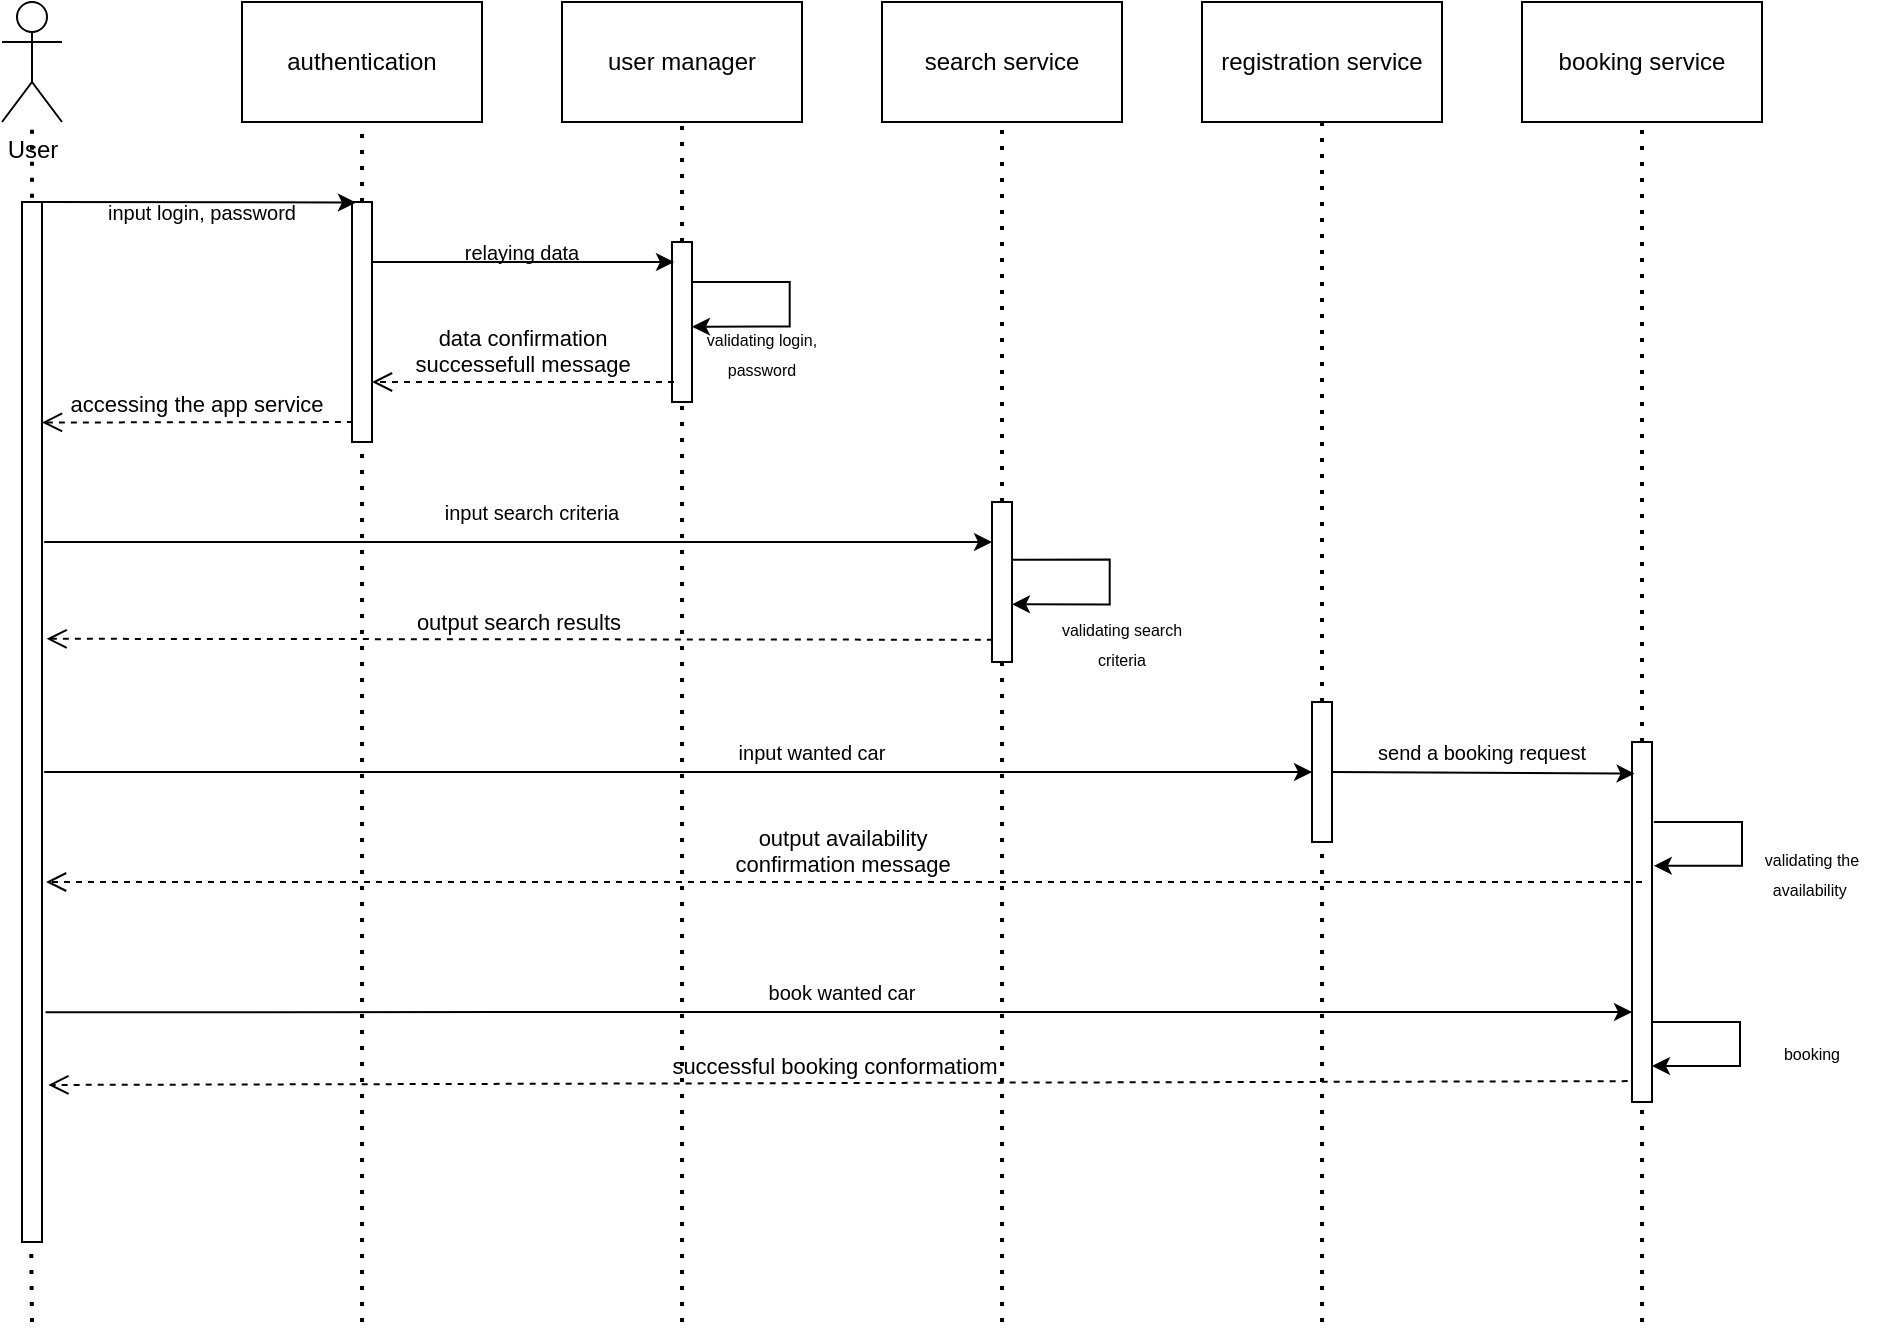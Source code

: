 <mxfile version="24.0.2" type="github">
  <diagram name="Страница — 1" id="S3UpfY37bpJ4w3DLsQnd">
    <mxGraphModel dx="1195" dy="627" grid="1" gridSize="10" guides="1" tooltips="1" connect="1" arrows="1" fold="1" page="1" pageScale="1" pageWidth="827" pageHeight="1169" math="0" shadow="0">
      <root>
        <mxCell id="0" />
        <mxCell id="1" parent="0" />
        <mxCell id="bszZs-Kzh6Q2ry-nlEX2-1" value="User" style="shape=umlActor;verticalLabelPosition=bottom;verticalAlign=top;html=1;outlineConnect=0;" parent="1" vertex="1">
          <mxGeometry x="40" y="20" width="30" height="60" as="geometry" />
        </mxCell>
        <mxCell id="bszZs-Kzh6Q2ry-nlEX2-4" value="authentication" style="rounded=0;whiteSpace=wrap;html=1;" parent="1" vertex="1">
          <mxGeometry x="160" y="20" width="120" height="60" as="geometry" />
        </mxCell>
        <mxCell id="bszZs-Kzh6Q2ry-nlEX2-5" value="user manager" style="rounded=0;whiteSpace=wrap;html=1;" parent="1" vertex="1">
          <mxGeometry x="320" y="20" width="120" height="60" as="geometry" />
        </mxCell>
        <mxCell id="bszZs-Kzh6Q2ry-nlEX2-6" value="search service" style="rounded=0;whiteSpace=wrap;html=1;" parent="1" vertex="1">
          <mxGeometry x="480" y="20" width="120" height="60" as="geometry" />
        </mxCell>
        <mxCell id="bszZs-Kzh6Q2ry-nlEX2-7" value="registration service" style="rounded=0;whiteSpace=wrap;html=1;" parent="1" vertex="1">
          <mxGeometry x="640" y="20" width="120" height="60" as="geometry" />
        </mxCell>
        <mxCell id="bszZs-Kzh6Q2ry-nlEX2-8" value="booking service" style="rounded=0;whiteSpace=wrap;html=1;" parent="1" vertex="1">
          <mxGeometry x="800" y="20" width="120" height="60" as="geometry" />
        </mxCell>
        <mxCell id="bszZs-Kzh6Q2ry-nlEX2-9" value="" style="rounded=0;whiteSpace=wrap;html=1;" parent="1" vertex="1">
          <mxGeometry x="50" y="120" width="10" height="520" as="geometry" />
        </mxCell>
        <mxCell id="bszZs-Kzh6Q2ry-nlEX2-10" value="" style="rounded=0;whiteSpace=wrap;html=1;" parent="1" vertex="1">
          <mxGeometry x="215" y="120" width="10" height="120" as="geometry" />
        </mxCell>
        <mxCell id="bszZs-Kzh6Q2ry-nlEX2-14" value="&lt;font style=&quot;font-size: 10px;&quot;&gt;input login, password&lt;/font&gt;" style="text;html=1;align=center;verticalAlign=middle;whiteSpace=wrap;rounded=0;" parent="1" vertex="1">
          <mxGeometry x="70" y="120" width="140" height="10" as="geometry" />
        </mxCell>
        <mxCell id="bszZs-Kzh6Q2ry-nlEX2-16" value="" style="rounded=0;whiteSpace=wrap;html=1;" parent="1" vertex="1">
          <mxGeometry x="375" y="140" width="10" height="80" as="geometry" />
        </mxCell>
        <mxCell id="bszZs-Kzh6Q2ry-nlEX2-17" value="" style="endArrow=classic;html=1;rounded=0;exitX=0.903;exitY=0.028;exitDx=0;exitDy=0;exitPerimeter=0;entryX=0.1;entryY=0.04;entryDx=0;entryDy=0;entryPerimeter=0;" parent="1" edge="1">
          <mxGeometry width="50" height="50" relative="1" as="geometry">
            <mxPoint x="60.0" y="120.0" as="sourcePoint" />
            <mxPoint x="216.97" y="120.24" as="targetPoint" />
          </mxGeometry>
        </mxCell>
        <mxCell id="bszZs-Kzh6Q2ry-nlEX2-18" value="" style="endArrow=classic;html=1;rounded=0;entryX=0.1;entryY=0.125;entryDx=0;entryDy=0;entryPerimeter=0;exitX=1;exitY=0.25;exitDx=0;exitDy=0;" parent="1" source="bszZs-Kzh6Q2ry-nlEX2-10" target="bszZs-Kzh6Q2ry-nlEX2-16" edge="1">
          <mxGeometry width="50" height="50" relative="1" as="geometry">
            <mxPoint x="230" y="160" as="sourcePoint" />
            <mxPoint x="378" y="151" as="targetPoint" />
          </mxGeometry>
        </mxCell>
        <mxCell id="bszZs-Kzh6Q2ry-nlEX2-19" value="&lt;span style=&quot;font-size: 10px;&quot;&gt;relaying data&lt;/span&gt;" style="text;html=1;align=center;verticalAlign=middle;whiteSpace=wrap;rounded=0;" parent="1" vertex="1">
          <mxGeometry x="230" y="140" width="140" height="10" as="geometry" />
        </mxCell>
        <mxCell id="bszZs-Kzh6Q2ry-nlEX2-20" value="" style="endArrow=none;dashed=1;html=1;dashPattern=1 3;strokeWidth=2;rounded=0;entryX=0.5;entryY=1;entryDx=0;entryDy=0;exitX=0.5;exitY=0;exitDx=0;exitDy=0;" parent="1" source="bszZs-Kzh6Q2ry-nlEX2-10" target="bszZs-Kzh6Q2ry-nlEX2-4" edge="1">
          <mxGeometry width="50" height="50" relative="1" as="geometry">
            <mxPoint x="270" y="140" as="sourcePoint" />
            <mxPoint x="320" y="90" as="targetPoint" />
          </mxGeometry>
        </mxCell>
        <mxCell id="bszZs-Kzh6Q2ry-nlEX2-21" value="" style="endArrow=none;dashed=1;html=1;dashPattern=1 3;strokeWidth=2;rounded=0;entryX=0.5;entryY=1;entryDx=0;entryDy=0;exitX=0.5;exitY=0;exitDx=0;exitDy=0;" parent="1" source="bszZs-Kzh6Q2ry-nlEX2-16" target="bszZs-Kzh6Q2ry-nlEX2-5" edge="1">
          <mxGeometry width="50" height="50" relative="1" as="geometry">
            <mxPoint x="270" y="140" as="sourcePoint" />
            <mxPoint x="320" y="90" as="targetPoint" />
          </mxGeometry>
        </mxCell>
        <mxCell id="bszZs-Kzh6Q2ry-nlEX2-22" value="accessing the app service" style="html=1;verticalAlign=bottom;endArrow=open;dashed=1;endSize=8;curved=0;rounded=0;exitX=0.043;exitY=0.917;exitDx=0;exitDy=0;exitPerimeter=0;entryX=1;entryY=0.212;entryDx=0;entryDy=0;entryPerimeter=0;" parent="1" source="bszZs-Kzh6Q2ry-nlEX2-10" target="bszZs-Kzh6Q2ry-nlEX2-9" edge="1">
          <mxGeometry x="0.004" relative="1" as="geometry">
            <mxPoint x="170" y="240" as="sourcePoint" />
            <mxPoint x="90" y="240" as="targetPoint" />
            <mxPoint as="offset" />
          </mxGeometry>
        </mxCell>
        <mxCell id="bszZs-Kzh6Q2ry-nlEX2-23" value="data confirmation &lt;br&gt;successefull message" style="html=1;verticalAlign=bottom;endArrow=open;dashed=1;endSize=8;curved=0;rounded=0;exitX=0.1;exitY=0.875;exitDx=0;exitDy=0;exitPerimeter=0;entryX=1;entryY=0.75;entryDx=0;entryDy=0;" parent="1" source="bszZs-Kzh6Q2ry-nlEX2-16" target="bszZs-Kzh6Q2ry-nlEX2-10" edge="1">
          <mxGeometry x="0.004" relative="1" as="geometry">
            <mxPoint x="381" y="221" as="sourcePoint" />
            <mxPoint x="240" y="220" as="targetPoint" />
            <mxPoint as="offset" />
          </mxGeometry>
        </mxCell>
        <mxCell id="bszZs-Kzh6Q2ry-nlEX2-26" value="&lt;font style=&quot;font-size: 8px;&quot;&gt;validating login, &lt;br&gt;password&lt;/font&gt;" style="text;html=1;align=center;verticalAlign=middle;whiteSpace=wrap;rounded=0;" parent="1" vertex="1">
          <mxGeometry x="390" y="190" width="60" height="10" as="geometry" />
        </mxCell>
        <mxCell id="bszZs-Kzh6Q2ry-nlEX2-31" value="" style="rounded=0;whiteSpace=wrap;html=1;" parent="1" vertex="1">
          <mxGeometry x="535" y="270" width="10" height="80" as="geometry" />
        </mxCell>
        <mxCell id="bszZs-Kzh6Q2ry-nlEX2-32" value="" style="rounded=0;whiteSpace=wrap;html=1;" parent="1" vertex="1">
          <mxGeometry x="695" y="370" width="10" height="70" as="geometry" />
        </mxCell>
        <mxCell id="bszZs-Kzh6Q2ry-nlEX2-35" value="" style="endArrow=none;dashed=1;html=1;dashPattern=1 3;strokeWidth=2;rounded=0;exitX=0.5;exitY=0;exitDx=0;exitDy=0;" parent="1" source="bszZs-Kzh6Q2ry-nlEX2-31" edge="1">
          <mxGeometry width="50" height="50" relative="1" as="geometry">
            <mxPoint x="539.66" y="150" as="sourcePoint" />
            <mxPoint x="540" y="80" as="targetPoint" />
          </mxGeometry>
        </mxCell>
        <mxCell id="bszZs-Kzh6Q2ry-nlEX2-36" value="" style="endArrow=classic;html=1;rounded=0;entryX=0;entryY=0.25;entryDx=0;entryDy=0;exitX=1.11;exitY=0.327;exitDx=0;exitDy=0;exitPerimeter=0;" parent="1" source="bszZs-Kzh6Q2ry-nlEX2-9" target="bszZs-Kzh6Q2ry-nlEX2-31" edge="1">
          <mxGeometry width="50" height="50" relative="1" as="geometry">
            <mxPoint x="80" y="280" as="sourcePoint" />
            <mxPoint x="217" y="280" as="targetPoint" />
          </mxGeometry>
        </mxCell>
        <mxCell id="bszZs-Kzh6Q2ry-nlEX2-37" value="&lt;font style=&quot;font-size: 10px;&quot;&gt;input wanted car&lt;/font&gt;" style="text;html=1;align=center;verticalAlign=middle;whiteSpace=wrap;rounded=0;" parent="1" vertex="1">
          <mxGeometry x="375" y="390" width="140" height="10" as="geometry" />
        </mxCell>
        <mxCell id="bszZs-Kzh6Q2ry-nlEX2-39" style="edgeStyle=orthogonalEdgeStyle;rounded=0;orthogonalLoop=1;jettySize=auto;html=1;entryX=1.014;entryY=0.404;entryDx=0;entryDy=0;entryPerimeter=0;exitX=1.014;exitY=0.125;exitDx=0;exitDy=0;exitPerimeter=0;" parent="1" edge="1">
          <mxGeometry relative="1" as="geometry">
            <mxPoint x="545.0" y="321.15" as="targetPoint" />
            <mxPoint x="545.0" y="298.83" as="sourcePoint" />
            <Array as="points">
              <mxPoint x="593.86" y="298.83" />
              <mxPoint x="593.86" y="320.83" />
            </Array>
          </mxGeometry>
        </mxCell>
        <mxCell id="bszZs-Kzh6Q2ry-nlEX2-40" value="&lt;font style=&quot;&quot;&gt;&lt;font style=&quot;font-size: 8px;&quot;&gt;validating&amp;nbsp;search criteria&lt;/font&gt;&lt;br&gt;&lt;/font&gt;" style="text;html=1;align=center;verticalAlign=middle;whiteSpace=wrap;rounded=0;" parent="1" vertex="1">
          <mxGeometry x="570" y="330" width="60" height="20" as="geometry" />
        </mxCell>
        <mxCell id="bszZs-Kzh6Q2ry-nlEX2-41" value="output search results" style="html=1;verticalAlign=bottom;endArrow=open;dashed=1;endSize=8;curved=0;rounded=0;exitX=0.043;exitY=0.861;exitDx=0;exitDy=0;exitPerimeter=0;entryX=1.229;entryY=0.42;entryDx=0;entryDy=0;entryPerimeter=0;" parent="1" source="bszZs-Kzh6Q2ry-nlEX2-31" target="bszZs-Kzh6Q2ry-nlEX2-9" edge="1">
          <mxGeometry x="0.004" relative="1" as="geometry">
            <mxPoint x="375" y="330" as="sourcePoint" />
            <mxPoint x="70" y="340" as="targetPoint" />
            <mxPoint as="offset" />
          </mxGeometry>
        </mxCell>
        <mxCell id="bszZs-Kzh6Q2ry-nlEX2-43" value="" style="endArrow=none;dashed=1;html=1;dashPattern=1 3;strokeWidth=2;rounded=0;exitX=0.5;exitY=-0.004;exitDx=0;exitDy=0;exitPerimeter=0;" parent="1" source="bszZs-Kzh6Q2ry-nlEX2-9" target="bszZs-Kzh6Q2ry-nlEX2-1" edge="1">
          <mxGeometry width="50" height="50" relative="1" as="geometry">
            <mxPoint x="60" y="120" as="sourcePoint" />
            <mxPoint x="64.58" y="80" as="targetPoint" />
          </mxGeometry>
        </mxCell>
        <mxCell id="bszZs-Kzh6Q2ry-nlEX2-44" value="" style="rounded=0;whiteSpace=wrap;html=1;" parent="1" vertex="1">
          <mxGeometry x="855" y="390" width="10" height="180" as="geometry" />
        </mxCell>
        <mxCell id="bszZs-Kzh6Q2ry-nlEX2-46" value="" style="endArrow=none;dashed=1;html=1;dashPattern=1 3;strokeWidth=2;rounded=0;exitX=0.5;exitY=0;exitDx=0;exitDy=0;entryX=0.5;entryY=1;entryDx=0;entryDy=0;" parent="1" source="bszZs-Kzh6Q2ry-nlEX2-32" target="bszZs-Kzh6Q2ry-nlEX2-7" edge="1">
          <mxGeometry width="50" height="50" relative="1" as="geometry">
            <mxPoint x="705" y="290" as="sourcePoint" />
            <mxPoint x="705" y="100" as="targetPoint" />
          </mxGeometry>
        </mxCell>
        <mxCell id="bszZs-Kzh6Q2ry-nlEX2-47" value="" style="endArrow=none;dashed=1;html=1;dashPattern=1 3;strokeWidth=2;rounded=0;exitX=0.5;exitY=0;exitDx=0;exitDy=0;entryX=0.5;entryY=1;entryDx=0;entryDy=0;" parent="1" source="bszZs-Kzh6Q2ry-nlEX2-44" target="bszZs-Kzh6Q2ry-nlEX2-8" edge="1">
          <mxGeometry width="50" height="50" relative="1" as="geometry">
            <mxPoint x="865" y="390" as="sourcePoint" />
            <mxPoint x="865" y="100" as="targetPoint" />
          </mxGeometry>
        </mxCell>
        <mxCell id="bszZs-Kzh6Q2ry-nlEX2-48" value="" style="endArrow=classic;html=1;rounded=0;entryX=0;entryY=0.5;entryDx=0;entryDy=0;exitX=1.11;exitY=0.548;exitDx=0;exitDy=0;exitPerimeter=0;" parent="1" source="bszZs-Kzh6Q2ry-nlEX2-9" target="bszZs-Kzh6Q2ry-nlEX2-32" edge="1">
          <mxGeometry width="50" height="50" relative="1" as="geometry">
            <mxPoint x="200" y="410" as="sourcePoint" />
            <mxPoint x="660" y="405" as="targetPoint" />
          </mxGeometry>
        </mxCell>
        <mxCell id="bszZs-Kzh6Q2ry-nlEX2-49" value="&lt;font style=&quot;font-size: 10px;&quot;&gt;input search criteria&lt;/font&gt;" style="text;html=1;align=center;verticalAlign=middle;whiteSpace=wrap;rounded=0;" parent="1" vertex="1">
          <mxGeometry x="235" y="270" width="140" height="10" as="geometry" />
        </mxCell>
        <mxCell id="bszZs-Kzh6Q2ry-nlEX2-51" value="" style="endArrow=classic;html=1;rounded=0;exitX=1;exitY=0.5;exitDx=0;exitDy=0;entryX=0.128;entryY=0.088;entryDx=0;entryDy=0;entryPerimeter=0;" parent="1" source="bszZs-Kzh6Q2ry-nlEX2-32" target="bszZs-Kzh6Q2ry-nlEX2-44" edge="1">
          <mxGeometry width="50" height="50" relative="1" as="geometry">
            <mxPoint x="710" y="410" as="sourcePoint" />
            <mxPoint x="850" y="430" as="targetPoint" />
          </mxGeometry>
        </mxCell>
        <mxCell id="bszZs-Kzh6Q2ry-nlEX2-52" value="&lt;span style=&quot;font-size: 10px;&quot;&gt;send a booking request&lt;/span&gt;" style="text;html=1;align=center;verticalAlign=middle;whiteSpace=wrap;rounded=0;" parent="1" vertex="1">
          <mxGeometry x="710" y="390" width="140" height="10" as="geometry" />
        </mxCell>
        <mxCell id="bszZs-Kzh6Q2ry-nlEX2-54" style="edgeStyle=orthogonalEdgeStyle;rounded=0;orthogonalLoop=1;jettySize=auto;html=1;entryX=1.093;entryY=0.344;entryDx=0;entryDy=0;entryPerimeter=0;exitX=1.093;exitY=0.222;exitDx=0;exitDy=0;exitPerimeter=0;" parent="1" source="bszZs-Kzh6Q2ry-nlEX2-44" target="bszZs-Kzh6Q2ry-nlEX2-44" edge="1">
          <mxGeometry relative="1" as="geometry">
            <mxPoint x="880" y="452" as="targetPoint" />
            <mxPoint x="880" y="430" as="sourcePoint" />
            <Array as="points">
              <mxPoint x="910" y="430" />
              <mxPoint x="910" y="452" />
            </Array>
          </mxGeometry>
        </mxCell>
        <mxCell id="bszZs-Kzh6Q2ry-nlEX2-55" value="&lt;font style=&quot;&quot;&gt;&lt;font style=&quot;font-size: 8px;&quot;&gt;validating&amp;nbsp;the availability&amp;nbsp;&lt;/font&gt;&lt;br&gt;&lt;/font&gt;" style="text;html=1;align=center;verticalAlign=middle;whiteSpace=wrap;rounded=0;" parent="1" vertex="1">
          <mxGeometry x="910" y="440" width="70" height="30" as="geometry" />
        </mxCell>
        <mxCell id="bszZs-Kzh6Q2ry-nlEX2-56" value="output availability&lt;br&gt;confirmation message" style="html=1;verticalAlign=bottom;endArrow=open;dashed=1;endSize=8;curved=0;rounded=0;entryX=0.903;entryY=0.692;entryDx=0;entryDy=0;entryPerimeter=0;exitX=0.5;exitY=0.389;exitDx=0;exitDy=0;exitPerimeter=0;" parent="1" source="bszZs-Kzh6Q2ry-nlEX2-44" edge="1">
          <mxGeometry x="0.004" relative="1" as="geometry">
            <mxPoint x="850" y="460" as="sourcePoint" />
            <mxPoint x="62.02" y="460.0" as="targetPoint" />
            <mxPoint as="offset" />
          </mxGeometry>
        </mxCell>
        <mxCell id="bszZs-Kzh6Q2ry-nlEX2-57" value="" style="endArrow=classic;html=1;rounded=0;entryX=0;entryY=0.75;entryDx=0;entryDy=0;exitX=1.179;exitY=0.779;exitDx=0;exitDy=0;exitPerimeter=0;" parent="1" source="bszZs-Kzh6Q2ry-nlEX2-9" target="bszZs-Kzh6Q2ry-nlEX2-44" edge="1">
          <mxGeometry width="50" height="50" relative="1" as="geometry">
            <mxPoint x="63" y="531" as="sourcePoint" />
            <mxPoint x="710" y="560" as="targetPoint" />
          </mxGeometry>
        </mxCell>
        <mxCell id="bszZs-Kzh6Q2ry-nlEX2-58" value="&lt;font style=&quot;font-size: 10px;&quot;&gt;book wanted car&lt;/font&gt;" style="text;html=1;align=center;verticalAlign=middle;whiteSpace=wrap;rounded=0;" parent="1" vertex="1">
          <mxGeometry x="390" y="510" width="140" height="10" as="geometry" />
        </mxCell>
        <mxCell id="bszZs-Kzh6Q2ry-nlEX2-59" style="edgeStyle=orthogonalEdgeStyle;rounded=0;orthogonalLoop=1;jettySize=auto;html=1;entryX=1.093;entryY=0.344;entryDx=0;entryDy=0;entryPerimeter=0;exitX=1.093;exitY=0.222;exitDx=0;exitDy=0;exitPerimeter=0;" parent="1" edge="1">
          <mxGeometry relative="1" as="geometry">
            <mxPoint x="865" y="552" as="targetPoint" />
            <mxPoint x="865" y="530" as="sourcePoint" />
            <Array as="points">
              <mxPoint x="909" y="530" />
              <mxPoint x="909" y="552" />
            </Array>
          </mxGeometry>
        </mxCell>
        <mxCell id="bszZs-Kzh6Q2ry-nlEX2-61" value="&lt;font style=&quot;&quot;&gt;&lt;font style=&quot;font-size: 8px;&quot;&gt;booking&lt;/font&gt;&lt;br&gt;&lt;/font&gt;" style="text;html=1;align=center;verticalAlign=middle;whiteSpace=wrap;rounded=0;" parent="1" vertex="1">
          <mxGeometry x="910" y="530" width="70" height="30" as="geometry" />
        </mxCell>
        <mxCell id="bszZs-Kzh6Q2ry-nlEX2-62" value="successful booking conformatiom" style="html=1;verticalAlign=bottom;endArrow=open;dashed=1;endSize=8;curved=0;rounded=0;exitX=-0.217;exitY=0.942;exitDx=0;exitDy=0;exitPerimeter=0;entryX=1.317;entryY=0.849;entryDx=0;entryDy=0;entryPerimeter=0;" parent="1" source="bszZs-Kzh6Q2ry-nlEX2-44" target="bszZs-Kzh6Q2ry-nlEX2-9" edge="1">
          <mxGeometry x="0.004" relative="1" as="geometry">
            <mxPoint x="827" y="560" as="sourcePoint" />
            <mxPoint x="80" y="560" as="targetPoint" />
            <mxPoint as="offset" />
          </mxGeometry>
        </mxCell>
        <mxCell id="bszZs-Kzh6Q2ry-nlEX2-65" value="" style="endArrow=none;dashed=1;html=1;dashPattern=1 3;strokeWidth=2;rounded=0;entryX=0.5;entryY=1;entryDx=0;entryDy=0;" parent="1" target="bszZs-Kzh6Q2ry-nlEX2-10" edge="1">
          <mxGeometry width="50" height="50" relative="1" as="geometry">
            <mxPoint x="220" y="680" as="sourcePoint" />
            <mxPoint x="219.5" y="285" as="targetPoint" />
          </mxGeometry>
        </mxCell>
        <mxCell id="bszZs-Kzh6Q2ry-nlEX2-66" value="" style="endArrow=none;dashed=1;html=1;dashPattern=1 3;strokeWidth=2;rounded=0;entryX=0.5;entryY=1;entryDx=0;entryDy=0;" parent="1" target="bszZs-Kzh6Q2ry-nlEX2-16" edge="1">
          <mxGeometry width="50" height="50" relative="1" as="geometry">
            <mxPoint x="380" y="680" as="sourcePoint" />
            <mxPoint x="360" y="265" as="targetPoint" />
          </mxGeometry>
        </mxCell>
        <mxCell id="bszZs-Kzh6Q2ry-nlEX2-67" value="" style="endArrow=none;dashed=1;html=1;dashPattern=1 3;strokeWidth=2;rounded=0;entryX=0.5;entryY=1;entryDx=0;entryDy=0;" parent="1" target="bszZs-Kzh6Q2ry-nlEX2-31" edge="1">
          <mxGeometry width="50" height="50" relative="1" as="geometry">
            <mxPoint x="540" y="680" as="sourcePoint" />
            <mxPoint x="539.41" y="390" as="targetPoint" />
          </mxGeometry>
        </mxCell>
        <mxCell id="bszZs-Kzh6Q2ry-nlEX2-68" value="" style="endArrow=none;dashed=1;html=1;dashPattern=1 3;strokeWidth=2;rounded=0;entryX=0.5;entryY=1;entryDx=0;entryDy=0;" parent="1" edge="1">
          <mxGeometry width="50" height="50" relative="1" as="geometry">
            <mxPoint x="55" y="680" as="sourcePoint" />
            <mxPoint x="54.58" y="640" as="targetPoint" />
          </mxGeometry>
        </mxCell>
        <mxCell id="bszZs-Kzh6Q2ry-nlEX2-69" value="" style="endArrow=none;dashed=1;html=1;dashPattern=1 3;strokeWidth=2;rounded=0;entryX=0.5;entryY=1;entryDx=0;entryDy=0;" parent="1" target="bszZs-Kzh6Q2ry-nlEX2-32" edge="1">
          <mxGeometry width="50" height="50" relative="1" as="geometry">
            <mxPoint x="700" y="680" as="sourcePoint" />
            <mxPoint x="695" y="490" as="targetPoint" />
          </mxGeometry>
        </mxCell>
        <mxCell id="bszZs-Kzh6Q2ry-nlEX2-70" value="" style="endArrow=none;dashed=1;html=1;dashPattern=1 3;strokeWidth=2;rounded=0;entryX=0.5;entryY=1;entryDx=0;entryDy=0;" parent="1" target="bszZs-Kzh6Q2ry-nlEX2-44" edge="1">
          <mxGeometry width="50" height="50" relative="1" as="geometry">
            <mxPoint x="860" y="680" as="sourcePoint" />
            <mxPoint x="1040" y="480" as="targetPoint" />
          </mxGeometry>
        </mxCell>
        <mxCell id="UY0TH6I4wztvOWJe15O3-4" style="edgeStyle=orthogonalEdgeStyle;rounded=0;orthogonalLoop=1;jettySize=auto;html=1;entryX=1.014;entryY=0.404;entryDx=0;entryDy=0;entryPerimeter=0;exitX=1.014;exitY=0.125;exitDx=0;exitDy=0;exitPerimeter=0;" edge="1" parent="1">
          <mxGeometry relative="1" as="geometry">
            <mxPoint x="385.0" y="182.32" as="targetPoint" />
            <mxPoint x="385.0" y="160.0" as="sourcePoint" />
            <Array as="points">
              <mxPoint x="433.86" y="160.0" />
              <mxPoint x="433.86" y="182.0" />
            </Array>
          </mxGeometry>
        </mxCell>
      </root>
    </mxGraphModel>
  </diagram>
</mxfile>
